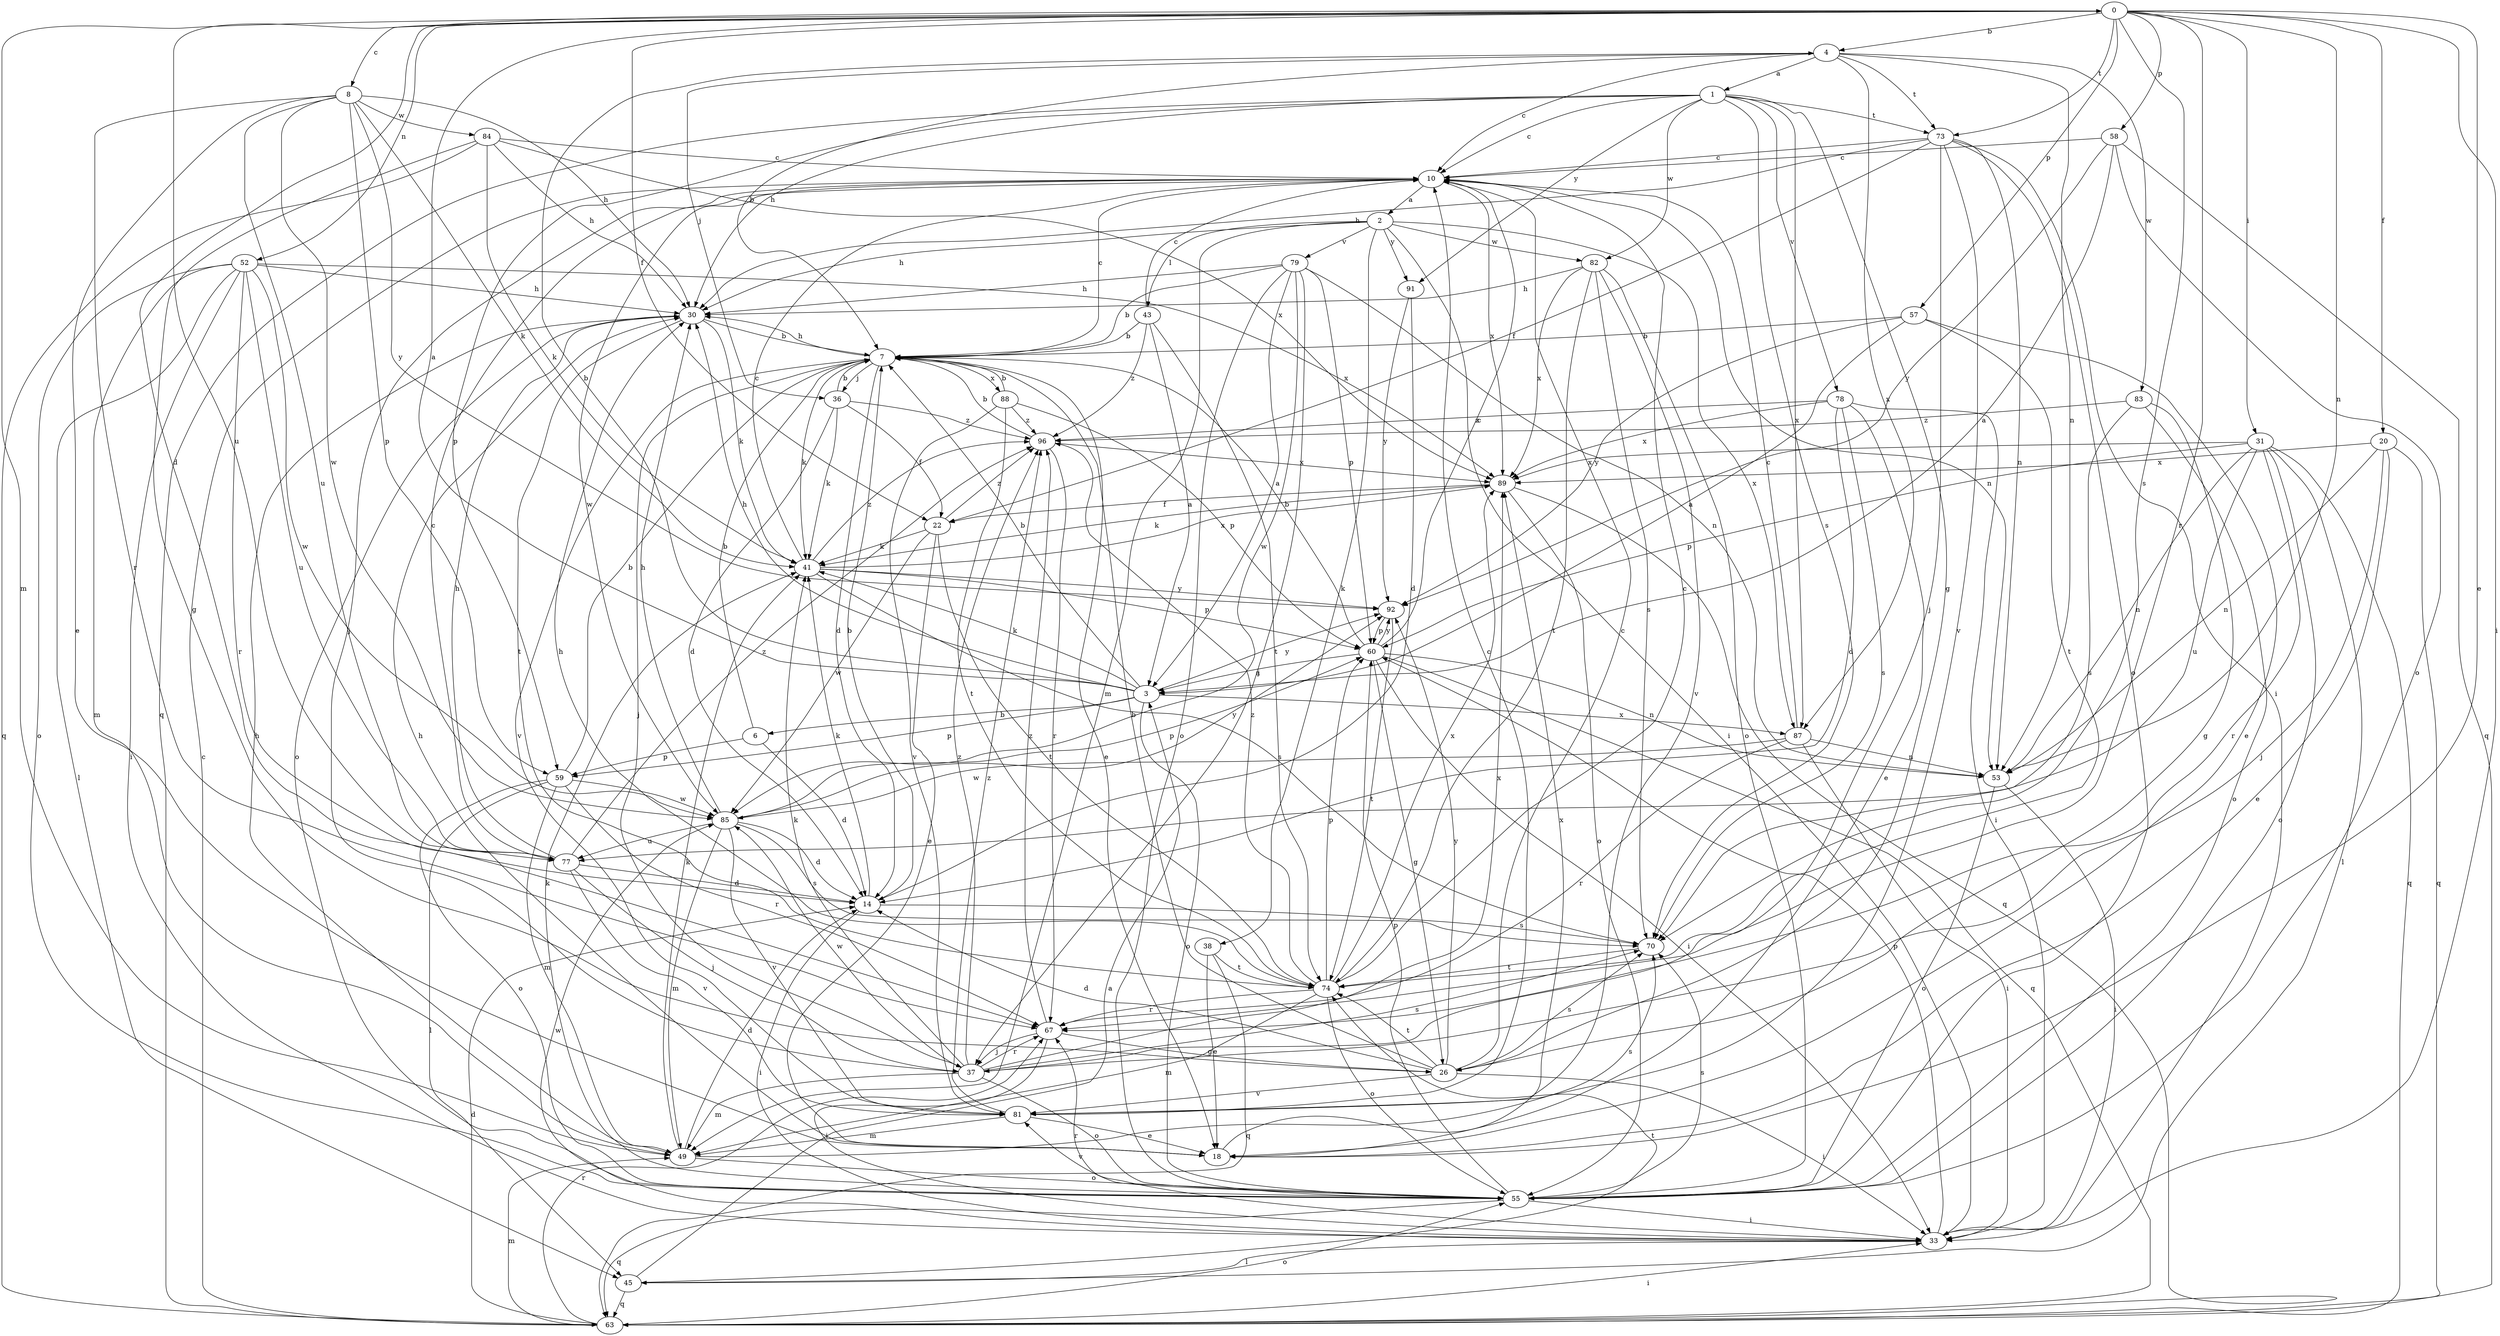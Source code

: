 strict digraph  {
0;
1;
2;
3;
4;
6;
7;
8;
10;
14;
18;
20;
22;
26;
30;
31;
33;
36;
37;
38;
41;
43;
45;
49;
52;
53;
55;
57;
58;
59;
60;
63;
67;
70;
73;
74;
77;
78;
79;
81;
82;
83;
84;
85;
87;
88;
89;
91;
92;
96;
0 -> 4  [label=b];
0 -> 8  [label=c];
0 -> 14  [label=d];
0 -> 18  [label=e];
0 -> 20  [label=f];
0 -> 22  [label=f];
0 -> 31  [label=i];
0 -> 33  [label=i];
0 -> 49  [label=m];
0 -> 52  [label=n];
0 -> 53  [label=n];
0 -> 57  [label=p];
0 -> 58  [label=p];
0 -> 67  [label=r];
0 -> 70  [label=s];
0 -> 73  [label=t];
0 -> 77  [label=u];
1 -> 10  [label=c];
1 -> 26  [label=g];
1 -> 30  [label=h];
1 -> 59  [label=p];
1 -> 63  [label=q];
1 -> 70  [label=s];
1 -> 73  [label=t];
1 -> 78  [label=v];
1 -> 82  [label=w];
1 -> 87  [label=x];
1 -> 91  [label=y];
2 -> 30  [label=h];
2 -> 33  [label=i];
2 -> 38  [label=k];
2 -> 43  [label=l];
2 -> 49  [label=m];
2 -> 79  [label=v];
2 -> 82  [label=w];
2 -> 87  [label=x];
2 -> 91  [label=y];
3 -> 0  [label=a];
3 -> 4  [label=b];
3 -> 6  [label=b];
3 -> 7  [label=b];
3 -> 30  [label=h];
3 -> 41  [label=k];
3 -> 55  [label=o];
3 -> 59  [label=p];
3 -> 87  [label=x];
3 -> 92  [label=y];
4 -> 1  [label=a];
4 -> 7  [label=b];
4 -> 10  [label=c];
4 -> 36  [label=j];
4 -> 53  [label=n];
4 -> 73  [label=t];
4 -> 83  [label=w];
4 -> 87  [label=x];
6 -> 7  [label=b];
6 -> 14  [label=d];
6 -> 59  [label=p];
7 -> 10  [label=c];
7 -> 14  [label=d];
7 -> 18  [label=e];
7 -> 30  [label=h];
7 -> 36  [label=j];
7 -> 37  [label=j];
7 -> 41  [label=k];
7 -> 81  [label=v];
7 -> 88  [label=x];
8 -> 18  [label=e];
8 -> 30  [label=h];
8 -> 41  [label=k];
8 -> 59  [label=p];
8 -> 67  [label=r];
8 -> 77  [label=u];
8 -> 84  [label=w];
8 -> 85  [label=w];
8 -> 92  [label=y];
10 -> 2  [label=a];
10 -> 37  [label=j];
10 -> 53  [label=n];
10 -> 85  [label=w];
10 -> 89  [label=x];
14 -> 7  [label=b];
14 -> 33  [label=i];
14 -> 41  [label=k];
14 -> 70  [label=s];
18 -> 30  [label=h];
18 -> 89  [label=x];
20 -> 18  [label=e];
20 -> 37  [label=j];
20 -> 53  [label=n];
20 -> 63  [label=q];
20 -> 89  [label=x];
22 -> 18  [label=e];
22 -> 41  [label=k];
22 -> 74  [label=t];
22 -> 85  [label=w];
22 -> 96  [label=z];
26 -> 7  [label=b];
26 -> 10  [label=c];
26 -> 14  [label=d];
26 -> 33  [label=i];
26 -> 70  [label=s];
26 -> 74  [label=t];
26 -> 81  [label=v];
26 -> 92  [label=y];
30 -> 7  [label=b];
30 -> 41  [label=k];
30 -> 55  [label=o];
30 -> 74  [label=t];
31 -> 45  [label=l];
31 -> 53  [label=n];
31 -> 55  [label=o];
31 -> 60  [label=p];
31 -> 63  [label=q];
31 -> 67  [label=r];
31 -> 77  [label=u];
31 -> 89  [label=x];
33 -> 45  [label=l];
33 -> 60  [label=p];
33 -> 67  [label=r];
33 -> 85  [label=w];
36 -> 7  [label=b];
36 -> 14  [label=d];
36 -> 22  [label=f];
36 -> 41  [label=k];
36 -> 96  [label=z];
37 -> 41  [label=k];
37 -> 49  [label=m];
37 -> 55  [label=o];
37 -> 67  [label=r];
37 -> 70  [label=s];
37 -> 85  [label=w];
37 -> 89  [label=x];
37 -> 96  [label=z];
38 -> 18  [label=e];
38 -> 63  [label=q];
38 -> 74  [label=t];
41 -> 10  [label=c];
41 -> 60  [label=p];
41 -> 70  [label=s];
41 -> 89  [label=x];
41 -> 92  [label=y];
41 -> 96  [label=z];
43 -> 3  [label=a];
43 -> 7  [label=b];
43 -> 10  [label=c];
43 -> 74  [label=t];
43 -> 96  [label=z];
45 -> 3  [label=a];
45 -> 63  [label=q];
45 -> 74  [label=t];
49 -> 14  [label=d];
49 -> 30  [label=h];
49 -> 41  [label=k];
49 -> 55  [label=o];
49 -> 70  [label=s];
52 -> 30  [label=h];
52 -> 33  [label=i];
52 -> 45  [label=l];
52 -> 49  [label=m];
52 -> 55  [label=o];
52 -> 67  [label=r];
52 -> 77  [label=u];
52 -> 85  [label=w];
52 -> 89  [label=x];
53 -> 33  [label=i];
53 -> 55  [label=o];
55 -> 33  [label=i];
55 -> 41  [label=k];
55 -> 60  [label=p];
55 -> 63  [label=q];
55 -> 70  [label=s];
55 -> 81  [label=v];
57 -> 3  [label=a];
57 -> 7  [label=b];
57 -> 18  [label=e];
57 -> 74  [label=t];
57 -> 92  [label=y];
58 -> 3  [label=a];
58 -> 10  [label=c];
58 -> 55  [label=o];
58 -> 63  [label=q];
58 -> 92  [label=y];
59 -> 7  [label=b];
59 -> 45  [label=l];
59 -> 49  [label=m];
59 -> 55  [label=o];
59 -> 67  [label=r];
59 -> 85  [label=w];
60 -> 3  [label=a];
60 -> 7  [label=b];
60 -> 10  [label=c];
60 -> 26  [label=g];
60 -> 33  [label=i];
60 -> 53  [label=n];
60 -> 63  [label=q];
60 -> 92  [label=y];
63 -> 10  [label=c];
63 -> 14  [label=d];
63 -> 33  [label=i];
63 -> 49  [label=m];
63 -> 55  [label=o];
63 -> 67  [label=r];
67 -> 26  [label=g];
67 -> 33  [label=i];
67 -> 37  [label=j];
67 -> 96  [label=z];
70 -> 74  [label=t];
73 -> 10  [label=c];
73 -> 22  [label=f];
73 -> 30  [label=h];
73 -> 33  [label=i];
73 -> 37  [label=j];
73 -> 53  [label=n];
73 -> 55  [label=o];
73 -> 81  [label=v];
74 -> 10  [label=c];
74 -> 30  [label=h];
74 -> 49  [label=m];
74 -> 55  [label=o];
74 -> 60  [label=p];
74 -> 67  [label=r];
74 -> 89  [label=x];
74 -> 96  [label=z];
77 -> 10  [label=c];
77 -> 14  [label=d];
77 -> 30  [label=h];
77 -> 37  [label=j];
77 -> 81  [label=v];
77 -> 96  [label=z];
78 -> 14  [label=d];
78 -> 18  [label=e];
78 -> 33  [label=i];
78 -> 70  [label=s];
78 -> 89  [label=x];
78 -> 96  [label=z];
79 -> 3  [label=a];
79 -> 7  [label=b];
79 -> 30  [label=h];
79 -> 37  [label=j];
79 -> 53  [label=n];
79 -> 55  [label=o];
79 -> 60  [label=p];
79 -> 85  [label=w];
81 -> 10  [label=c];
81 -> 18  [label=e];
81 -> 49  [label=m];
81 -> 96  [label=z];
82 -> 30  [label=h];
82 -> 55  [label=o];
82 -> 70  [label=s];
82 -> 74  [label=t];
82 -> 81  [label=v];
82 -> 89  [label=x];
83 -> 26  [label=g];
83 -> 55  [label=o];
83 -> 70  [label=s];
83 -> 96  [label=z];
84 -> 10  [label=c];
84 -> 26  [label=g];
84 -> 30  [label=h];
84 -> 41  [label=k];
84 -> 63  [label=q];
84 -> 89  [label=x];
85 -> 14  [label=d];
85 -> 30  [label=h];
85 -> 49  [label=m];
85 -> 60  [label=p];
85 -> 70  [label=s];
85 -> 77  [label=u];
85 -> 81  [label=v];
85 -> 92  [label=y];
87 -> 10  [label=c];
87 -> 33  [label=i];
87 -> 53  [label=n];
87 -> 67  [label=r];
87 -> 85  [label=w];
88 -> 7  [label=b];
88 -> 60  [label=p];
88 -> 74  [label=t];
88 -> 81  [label=v];
88 -> 96  [label=z];
89 -> 22  [label=f];
89 -> 41  [label=k];
89 -> 55  [label=o];
89 -> 63  [label=q];
91 -> 14  [label=d];
91 -> 92  [label=y];
92 -> 60  [label=p];
92 -> 74  [label=t];
96 -> 7  [label=b];
96 -> 67  [label=r];
96 -> 89  [label=x];
}
